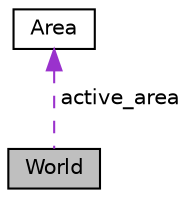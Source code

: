 digraph G
{
  edge [fontname="Helvetica",fontsize="10",labelfontname="Helvetica",labelfontsize="10"];
  node [fontname="Helvetica",fontsize="10",shape=record];
  Node1 [label="World",height=0.2,width=0.4,color="black", fillcolor="grey75", style="filled" fontcolor="black"];
  Node2 -> Node1 [dir="back",color="darkorchid3",fontsize="10",style="dashed",label=" active_area" ,fontname="Helvetica"];
  Node2 [label="Area",height=0.2,width=0.4,color="black", fillcolor="white", style="filled",URL="$class_area.html"];
}
